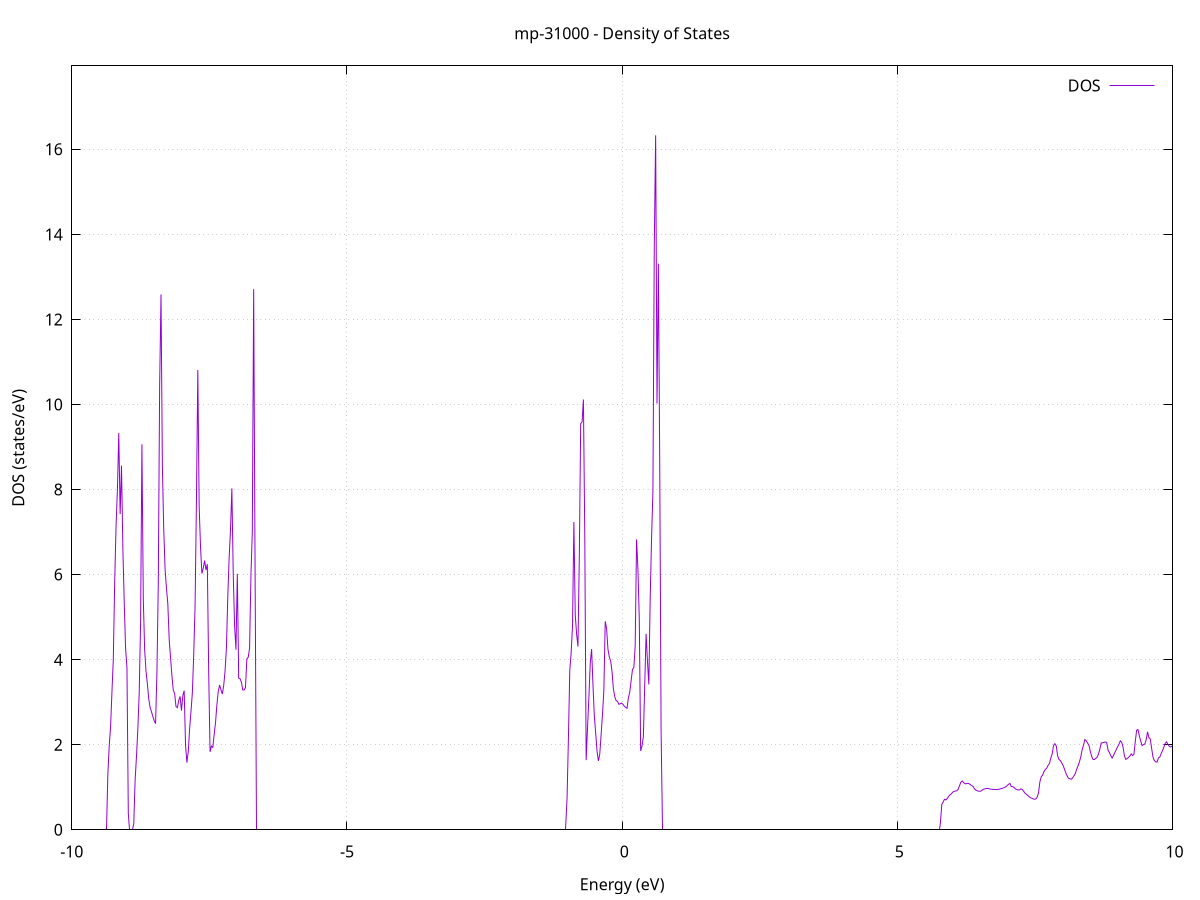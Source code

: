 set title 'mp-31000 - Density of States'
set xlabel 'Energy (eV)'
set ylabel 'DOS (states/eV)'
set grid
set xrange [-10:10]
set yrange [0:17.963]
set xzeroaxis lt -1
set terminal png size 800,600
set output 'mp-31000_dos_gnuplot.png'
plot '-' using 1:2 with lines title 'DOS'
-29.324900 0.000000
-29.300100 0.000000
-29.275300 0.000000
-29.250600 0.000000
-29.225800 0.000000
-29.201100 0.000000
-29.176300 0.000000
-29.151500 0.000000
-29.126800 0.000000
-29.102000 0.000000
-29.077300 0.000000
-29.052500 0.000000
-29.027700 0.000000
-29.003000 0.000000
-28.978200 0.000000
-28.953500 0.000000
-28.928700 0.000000
-28.904000 0.000000
-28.879200 0.000000
-28.854400 0.000000
-28.829700 0.000000
-28.804900 0.000000
-28.780200 0.000000
-28.755400 0.000000
-28.730600 0.000000
-28.705900 0.000000
-28.681100 0.000000
-28.656400 0.000000
-28.631600 0.000000
-28.606800 0.000000
-28.582100 0.000000
-28.557300 0.000000
-28.532600 0.000000
-28.507800 0.000000
-28.483100 0.000000
-28.458300 0.000000
-28.433500 0.000000
-28.408800 0.000000
-28.384000 0.000000
-28.359300 0.000000
-28.334500 0.000000
-28.309700 0.000000
-28.285000 0.000000
-28.260200 0.000000
-28.235500 0.000000
-28.210700 0.000000
-28.185900 0.000000
-28.161200 0.000000
-28.136400 0.000000
-28.111700 0.000000
-28.086900 0.000000
-28.062100 0.000000
-28.037400 0.000000
-28.012600 0.000000
-27.987900 0.000000
-27.963100 0.000000
-27.938400 0.000000
-27.913600 0.000000
-27.888800 0.000000
-27.864100 0.000000
-27.839300 0.000000
-27.814600 0.000000
-27.789800 0.000000
-27.765000 0.000000
-27.740300 0.000000
-27.715500 0.000000
-27.690800 0.000000
-27.666000 0.000000
-27.641200 0.000000
-27.616500 0.000000
-27.591700 0.000000
-27.567000 0.000000
-27.542200 0.000000
-27.517500 0.000000
-27.492700 0.000000
-27.467900 0.000000
-27.443200 0.000000
-27.418400 0.000000
-27.393700 0.000000
-27.368900 0.000000
-27.344100 0.000000
-27.319400 0.000000
-27.294600 0.000000
-27.269900 0.000000
-27.245100 0.000000
-27.220300 0.000000
-27.195600 0.000000
-27.170800 0.000000
-27.146100 0.000000
-27.121300 0.000000
-27.096600 0.000000
-27.071800 1.237900
-27.047000 14.525300
-27.022300 25.174300
-26.997500 28.313300
-26.972800 0.000000
-26.948000 0.000000
-26.923200 0.000000
-26.898500 0.000000
-26.873700 0.000000
-26.849000 0.000000
-26.824200 0.000000
-26.799400 15.609600
-26.774700 26.383200
-26.749900 62.583700
-26.725200 0.000000
-26.700400 0.000000
-26.675700 0.000000
-26.650900 0.000000
-26.626100 0.000000
-26.601400 0.000000
-26.576600 0.000000
-26.551900 0.000000
-26.527100 0.000000
-26.502300 0.000000
-26.477600 0.000000
-26.452800 0.000000
-26.428100 0.000000
-26.403300 0.000000
-26.378500 0.000000
-26.353800 0.000000
-26.329000 0.000000
-26.304300 0.000000
-26.279500 0.000000
-26.254700 0.000000
-26.230000 0.000000
-26.205200 0.000000
-26.180500 0.000000
-26.155700 0.000000
-26.131000 0.000000
-26.106200 0.000000
-26.081400 0.000000
-26.056700 0.000000
-26.031900 0.000000
-26.007200 0.000000
-25.982400 0.000000
-25.957600 0.000000
-25.932900 0.000000
-25.908100 0.000000
-25.883400 0.000000
-25.858600 0.000000
-25.833800 0.000000
-25.809100 0.000000
-25.784300 0.000000
-25.759600 0.000000
-25.734800 0.000000
-25.710100 0.000000
-25.685300 0.000000
-25.660500 0.000000
-25.635800 0.000000
-25.611000 0.000000
-25.586300 0.000000
-25.561500 0.000000
-25.536700 0.000000
-25.512000 0.000000
-25.487200 0.000000
-25.462500 0.000000
-25.437700 0.000000
-25.412900 0.000000
-25.388200 0.000000
-25.363400 0.000000
-25.338700 0.000000
-25.313900 0.000000
-25.289200 0.000000
-25.264400 0.000000
-25.239600 0.000000
-25.214900 0.000000
-25.190100 0.000000
-25.165400 0.000000
-25.140600 0.000000
-25.115800 0.000000
-25.091100 0.000000
-25.066300 0.000000
-25.041600 0.000000
-25.016800 0.000000
-24.992000 0.000000
-24.967300 0.000000
-24.942500 0.000000
-24.917800 0.000000
-24.893000 0.000000
-24.868300 0.000000
-24.843500 0.000000
-24.818700 0.000000
-24.794000 0.000000
-24.769200 0.000000
-24.744500 0.000000
-24.719700 0.000000
-24.694900 0.000000
-24.670200 0.000000
-24.645400 0.000000
-24.620700 0.000000
-24.595900 0.000000
-24.571100 0.000000
-24.546400 0.000000
-24.521600 0.000000
-24.496900 0.000000
-24.472100 0.000000
-24.447300 0.000000
-24.422600 0.000000
-24.397800 0.000000
-24.373100 0.000000
-24.348300 0.000000
-24.323600 0.000000
-24.298800 0.000000
-24.274000 0.000000
-24.249300 0.000000
-24.224500 0.000000
-24.199800 0.000000
-24.175000 0.000000
-24.150200 0.000000
-24.125500 0.000000
-24.100700 0.000000
-24.076000 0.000000
-24.051200 0.000000
-24.026400 0.000000
-24.001700 0.000000
-23.976900 0.000000
-23.952200 0.000000
-23.927400 0.000000
-23.902700 0.000000
-23.877900 0.000000
-23.853100 0.000000
-23.828400 0.000000
-23.803600 0.000000
-23.778900 0.000000
-23.754100 0.000000
-23.729300 0.000000
-23.704600 0.000000
-23.679800 0.000000
-23.655100 0.000000
-23.630300 0.000000
-23.605500 0.000000
-23.580800 0.000000
-23.556000 0.000000
-23.531300 0.000000
-23.506500 0.000000
-23.481800 0.000000
-23.457000 0.000000
-23.432200 0.000000
-23.407500 0.000000
-23.382700 0.000000
-23.358000 0.000000
-23.333200 0.000000
-23.308400 0.000000
-23.283700 0.000000
-23.258900 0.000000
-23.234200 0.000000
-23.209400 0.000000
-23.184600 0.000000
-23.159900 0.000000
-23.135100 0.000000
-23.110400 0.000000
-23.085600 0.000000
-23.060900 0.000000
-23.036100 0.000000
-23.011300 0.000000
-22.986600 0.000000
-22.961800 0.000000
-22.937100 0.000000
-22.912300 0.000000
-22.887500 0.000000
-22.862800 0.000000
-22.838000 0.000000
-22.813300 0.000000
-22.788500 0.000000
-22.763700 0.000000
-22.739000 0.000000
-22.714200 0.000000
-22.689500 0.000000
-22.664700 0.000000
-22.640000 0.000000
-22.615200 0.000000
-22.590400 0.000000
-22.565700 0.000000
-22.540900 0.000000
-22.516200 0.000000
-22.491400 0.000000
-22.466600 0.000000
-22.441900 0.000000
-22.417100 0.000000
-22.392400 0.000000
-22.367600 0.000000
-22.342800 0.000000
-22.318100 0.000000
-22.293300 0.000000
-22.268600 0.000000
-22.243800 0.000000
-22.219000 0.000000
-22.194300 0.000000
-22.169500 0.000000
-22.144800 0.000000
-22.120000 0.000000
-22.095300 0.000000
-22.070500 0.000000
-22.045700 0.000000
-22.021000 0.000000
-21.996200 0.000000
-21.971500 0.000000
-21.946700 0.000000
-21.921900 0.000000
-21.897200 0.000000
-21.872400 0.000000
-21.847700 0.000000
-21.822900 0.000000
-21.798100 0.000000
-21.773400 0.000000
-21.748600 0.000000
-21.723900 0.000000
-21.699100 0.000000
-21.674400 0.000000
-21.649600 0.000000
-21.624800 0.000000
-21.600100 0.000000
-21.575300 0.000000
-21.550600 0.000000
-21.525800 0.000000
-21.501000 0.000000
-21.476300 0.000000
-21.451500 0.000000
-21.426800 0.000000
-21.402000 0.000000
-21.377200 0.000000
-21.352500 0.000000
-21.327700 0.000000
-21.303000 0.000000
-21.278200 0.000000
-21.253500 0.000000
-21.228700 0.000000
-21.203900 0.000000
-21.179200 0.000000
-21.154400 0.000000
-21.129700 0.000000
-21.104900 0.000000
-21.080100 0.000000
-21.055400 0.000000
-21.030600 0.000000
-21.005900 0.000000
-20.981100 0.000000
-20.956300 0.000000
-20.931600 0.000000
-20.906800 0.000000
-20.882100 0.000000
-20.857300 0.000000
-20.832600 0.000000
-20.807800 0.000000
-20.783000 0.000000
-20.758300 0.000000
-20.733500 0.000000
-20.708800 0.000000
-20.684000 0.000000
-20.659200 0.000000
-20.634500 0.000000
-20.609700 0.000000
-20.585000 0.000000
-20.560200 0.000000
-20.535400 0.000000
-20.510700 0.000000
-20.485900 0.000000
-20.461200 0.000000
-20.436400 0.000000
-20.411600 0.000000
-20.386900 0.000000
-20.362100 0.000000
-20.337400 0.000000
-20.312600 0.000000
-20.287900 0.000000
-20.263100 0.000000
-20.238300 0.000000
-20.213600 0.000000
-20.188800 0.000000
-20.164100 0.000000
-20.139300 0.000000
-20.114500 0.000000
-20.089800 0.000000
-20.065000 0.000000
-20.040300 0.000000
-20.015500 0.000000
-19.990700 0.000000
-19.966000 0.000000
-19.941200 0.000000
-19.916500 0.000000
-19.891700 0.000000
-19.867000 0.000000
-19.842200 0.000000
-19.817400 0.000000
-19.792700 0.000000
-19.767900 0.000000
-19.743200 0.000000
-19.718400 0.000000
-19.693600 0.000000
-19.668900 0.000000
-19.644100 0.000000
-19.619400 0.000000
-19.594600 0.000000
-19.569800 0.000000
-19.545100 0.000000
-19.520300 0.000000
-19.495600 0.000000
-19.470800 0.000000
-19.446100 0.000000
-19.421300 0.000000
-19.396500 0.000000
-19.371800 0.000000
-19.347000 0.000000
-19.322300 0.000000
-19.297500 0.000000
-19.272700 0.000000
-19.248000 0.000000
-19.223200 0.000000
-19.198500 0.000000
-19.173700 0.000000
-19.148900 0.000000
-19.124200 0.000000
-19.099400 0.000000
-19.074700 0.000000
-19.049900 0.000000
-19.025200 0.000000
-19.000400 0.000000
-18.975600 0.000000
-18.950900 0.000000
-18.926100 0.000000
-18.901400 0.000000
-18.876600 0.000000
-18.851800 0.000000
-18.827100 0.000000
-18.802300 0.000000
-18.777600 0.000000
-18.752800 0.000000
-18.728000 0.000000
-18.703300 0.000000
-18.678500 0.000000
-18.653800 0.000000
-18.629000 0.000000
-18.604300 0.000000
-18.579500 0.000000
-18.554700 0.000000
-18.530000 0.000000
-18.505200 0.000000
-18.480500 0.000000
-18.455700 0.000000
-18.430900 0.000000
-18.406200 0.000000
-18.381400 0.000000
-18.356700 0.000000
-18.331900 0.000000
-18.307100 0.000000
-18.282400 0.000000
-18.257600 0.000000
-18.232900 0.000000
-18.208100 0.000000
-18.183300 0.000000
-18.158600 0.000000
-18.133800 0.000000
-18.109100 0.000000
-18.084300 0.000000
-18.059600 0.000000
-18.034800 0.000000
-18.010000 0.000000
-17.985300 0.000000
-17.960500 0.000000
-17.935800 0.000000
-17.911000 0.000000
-17.886200 0.000000
-17.861500 0.000000
-17.836700 0.000000
-17.812000 0.000000
-17.787200 0.000000
-17.762400 0.000000
-17.737700 0.000000
-17.712900 0.000000
-17.688200 0.000000
-17.663400 0.000000
-17.638700 0.000000
-17.613900 0.000000
-17.589100 0.000000
-17.564400 0.000000
-17.539600 0.000000
-17.514900 0.000000
-17.490100 0.000000
-17.465300 0.000000
-17.440600 0.000000
-17.415800 0.000000
-17.391100 0.000000
-17.366300 0.000000
-17.341500 0.000000
-17.316800 0.000000
-17.292000 0.000000
-17.267300 0.000000
-17.242500 0.000000
-17.217800 0.000000
-17.193000 0.000000
-17.168200 0.000000
-17.143500 0.000000
-17.118700 0.000000
-17.094000 0.000000
-17.069200 0.000000
-17.044400 0.000000
-17.019700 0.000000
-16.994900 0.000000
-16.970200 0.000000
-16.945400 0.000000
-16.920600 0.000000
-16.895900 0.000000
-16.871100 0.000000
-16.846400 0.000000
-16.821600 0.000000
-16.796900 0.000000
-16.772100 0.000000
-16.747300 0.000000
-16.722600 0.000000
-16.697800 0.000000
-16.673100 0.000000
-16.648300 0.000000
-16.623500 0.000000
-16.598800 0.000000
-16.574000 0.000000
-16.549300 0.000000
-16.524500 0.000000
-16.499700 0.000000
-16.475000 0.000000
-16.450200 0.000000
-16.425500 0.000000
-16.400700 0.000000
-16.375900 0.000000
-16.351200 0.000000
-16.326400 0.000000
-16.301700 0.000000
-16.276900 0.000000
-16.252200 0.000000
-16.227400 0.000000
-16.202600 0.000000
-16.177900 0.000000
-16.153100 0.000000
-16.128400 0.000000
-16.103600 0.000000
-16.078800 0.000000
-16.054100 0.000000
-16.029300 0.000000
-16.004600 0.000000
-15.979800 0.000000
-15.955000 0.000000
-15.930300 0.000000
-15.905500 0.000000
-15.880800 0.000000
-15.856000 0.000000
-15.831300 0.000000
-15.806500 0.000000
-15.781700 0.000000
-15.757000 0.000000
-15.732200 0.000000
-15.707500 0.000000
-15.682700 0.000000
-15.657900 0.000000
-15.633200 0.000000
-15.608400 0.000000
-15.583700 0.000000
-15.558900 0.000000
-15.534100 0.000000
-15.509400 0.000000
-15.484600 0.000000
-15.459900 0.000000
-15.435100 0.000000
-15.410400 0.000000
-15.385600 0.000000
-15.360800 0.000000
-15.336100 0.000000
-15.311300 0.000000
-15.286600 0.000000
-15.261800 0.000000
-15.237000 0.000000
-15.212300 0.000000
-15.187500 0.000000
-15.162800 0.000000
-15.138000 0.000000
-15.113200 0.000000
-15.088500 0.000000
-15.063700 0.000000
-15.039000 0.000000
-15.014200 0.000000
-14.989500 0.000000
-14.964700 0.000000
-14.939900 0.000000
-14.915200 0.000000
-14.890400 0.000000
-14.865700 0.000000
-14.840900 0.000000
-14.816100 0.000000
-14.791400 0.000000
-14.766600 0.000000
-14.741900 0.000000
-14.717100 0.000000
-14.692300 0.000000
-14.667600 0.000000
-14.642800 0.000000
-14.618100 0.000000
-14.593300 0.000000
-14.568500 0.000000
-14.543800 0.000000
-14.519000 0.000000
-14.494300 0.000000
-14.469500 0.000000
-14.444800 0.000000
-14.420000 0.000000
-14.395200 0.000000
-14.370500 0.000000
-14.345700 0.000000
-14.321000 0.000000
-14.296200 0.000000
-14.271400 0.000000
-14.246700 0.000000
-14.221900 0.000000
-14.197200 0.000000
-14.172400 0.000000
-14.147600 0.000000
-14.122900 0.000000
-14.098100 0.000000
-14.073400 0.000000
-14.048600 0.000000
-14.023900 0.000000
-13.999100 0.000000
-13.974300 0.000000
-13.949600 0.000000
-13.924800 0.000000
-13.900100 0.000000
-13.875300 0.000000
-13.850500 0.000000
-13.825800 0.000000
-13.801000 0.000000
-13.776300 0.000000
-13.751500 0.000000
-13.726700 0.000000
-13.702000 0.000000
-13.677200 0.000000
-13.652500 0.000000
-13.627700 0.000000
-13.603000 0.000000
-13.578200 0.000000
-13.553400 0.000000
-13.528700 0.000000
-13.503900 0.000000
-13.479200 0.000000
-13.454400 0.000000
-13.429600 0.000000
-13.404900 0.000000
-13.380100 0.000000
-13.355400 0.000000
-13.330600 0.000000
-13.305800 0.000000
-13.281100 0.000000
-13.256300 0.000000
-13.231600 0.000000
-13.206800 0.000000
-13.182100 0.000000
-13.157300 0.000000
-13.132500 0.000000
-13.107800 0.000000
-13.083000 0.000000
-13.058300 0.000000
-13.033500 0.000000
-13.008700 0.000000
-12.984000 0.000000
-12.959200 8.820800
-12.934500 6.824900
-12.909700 4.697000
-12.884900 4.103000
-12.860200 3.813300
-12.835400 3.583800
-12.810700 3.408800
-12.785900 3.457100
-12.761200 3.582400
-12.736400 3.903400
-12.711600 4.560500
-12.686900 4.224100
-12.662100 3.280300
-12.637400 2.891200
-12.612600 2.601700
-12.587800 2.445700
-12.563100 1.671800
-12.538300 1.970600
-12.513600 7.490400
-12.488800 13.291400
-12.464000 7.066600
-12.439300 6.240300
-12.414500 5.661000
-12.389800 4.815100
-12.365000 3.660600
-12.340200 3.519600
-12.315500 3.474700
-12.290700 3.569800
-12.266000 3.752000
-12.241200 4.112900
-12.216500 5.186100
-12.191700 5.204500
-12.166900 4.072400
-12.142200 3.550200
-12.117400 3.436700
-12.092700 3.002700
-12.067900 2.199600
-12.043100 0.536200
-12.018400 0.000000
-11.993600 0.000000
-11.968900 0.000000
-11.944100 0.000000
-11.919300 0.000000
-11.894600 0.000000
-11.869800 0.000000
-11.845100 0.000000
-11.820300 0.000000
-11.795600 0.000000
-11.770800 0.000000
-11.746000 0.000000
-11.721300 0.000000
-11.696500 0.000000
-11.671800 0.000000
-11.647000 0.000000
-11.622200 0.000000
-11.597500 0.000000
-11.572700 0.000000
-11.548000 0.000000
-11.523200 0.000000
-11.498400 0.000000
-11.473700 0.000000
-11.448900 0.000000
-11.424200 0.000000
-11.399400 0.000000
-11.374700 0.000000
-11.349900 0.000000
-11.325100 0.000000
-11.300400 0.000000
-11.275600 0.000000
-11.250900 0.000000
-11.226100 0.000000
-11.201300 0.000000
-11.176600 0.000000
-11.151800 0.000000
-11.127100 0.000000
-11.102300 0.000000
-11.077500 0.000000
-11.052800 0.000000
-11.028000 0.000000
-11.003300 0.000000
-10.978500 0.000000
-10.953800 0.000000
-10.929000 0.000000
-10.904200 0.000000
-10.879500 0.000000
-10.854700 0.000000
-10.830000 0.000000
-10.805200 0.000000
-10.780400 0.000000
-10.755700 0.000000
-10.730900 0.000000
-10.706200 0.000000
-10.681400 0.000000
-10.656600 0.000000
-10.631900 0.000000
-10.607100 0.000000
-10.582400 0.000000
-10.557600 0.000000
-10.532800 0.000000
-10.508100 0.000000
-10.483300 0.000000
-10.458600 0.000000
-10.433800 0.000000
-10.409100 0.000000
-10.384300 0.000000
-10.359500 0.000000
-10.334800 0.000000
-10.310000 0.000000
-10.285300 0.000000
-10.260500 0.000000
-10.235700 0.000000
-10.211000 0.000000
-10.186200 0.000000
-10.161500 0.000000
-10.136700 0.000000
-10.111900 0.000000
-10.087200 0.000000
-10.062400 0.000000
-10.037700 0.000000
-10.012900 0.000000
-9.988200 0.000000
-9.963400 0.000000
-9.938600 0.000000
-9.913900 0.000000
-9.889100 0.000000
-9.864400 0.000000
-9.839600 0.000000
-9.814800 0.000000
-9.790100 0.000000
-9.765300 0.000000
-9.740600 0.000000
-9.715800 0.000000
-9.691000 0.000000
-9.666300 0.000000
-9.641500 0.000000
-9.616800 0.000000
-9.592000 0.000000
-9.567300 0.000000
-9.542500 0.000000
-9.517700 0.000000
-9.493000 0.000000
-9.468200 0.000000
-9.443500 0.000000
-9.418700 0.000000
-9.393900 0.000000
-9.369200 0.022000
-9.344400 1.314300
-9.319700 1.975200
-9.294900 2.429400
-9.270100 3.246100
-9.245400 4.025000
-9.220600 5.822100
-9.195900 7.146400
-9.171100 7.989100
-9.146400 9.328500
-9.121600 7.422100
-9.096800 8.561800
-9.072100 6.614300
-9.047300 5.353300
-9.022600 4.266600
-8.997800 3.815000
-8.973000 0.384000
-8.948300 0.000000
-8.923500 0.000000
-8.898800 0.000000
-8.874000 0.145800
-8.849200 1.167300
-8.824500 1.731500
-8.799700 2.375000
-8.775000 3.229400
-8.750200 4.842900
-8.725500 9.065100
-8.700700 5.419800
-8.675900 4.226000
-8.651200 3.726600
-8.626400 3.426000
-8.601700 3.078500
-8.576900 2.873800
-8.552100 2.774500
-8.527400 2.665800
-8.502600 2.565600
-8.477900 2.495800
-8.453100 3.693100
-8.428300 5.806200
-8.403600 10.468000
-8.378800 12.588500
-8.354100 8.552600
-8.329300 7.066400
-8.304500 6.120100
-8.279800 5.677800
-8.255000 5.313400
-8.230300 4.466800
-8.205500 4.046400
-8.180800 3.622900
-8.156000 3.282600
-8.131200 3.207300
-8.106500 2.895700
-8.081700 2.872300
-8.057000 3.040100
-8.032200 3.136600
-8.007400 2.802300
-7.982700 3.153300
-7.957900 3.272300
-7.933200 1.986500
-7.908400 1.580900
-7.883600 1.844500
-7.858900 2.374900
-7.834100 2.782700
-7.809400 3.219400
-7.784600 4.121900
-7.759900 5.270100
-7.735100 7.733300
-7.710300 10.811900
-7.685600 7.595000
-7.660800 6.647200
-7.636100 6.025600
-7.611300 6.150800
-7.586500 6.330800
-7.561800 6.107600
-7.537000 6.244900
-7.512300 3.681100
-7.487500 1.832300
-7.462700 1.967100
-7.438000 1.935400
-7.413200 2.239700
-7.388500 2.516300
-7.363700 2.938400
-7.339000 3.250500
-7.314200 3.404100
-7.289400 3.291400
-7.264700 3.191800
-7.239900 3.393000
-7.215200 3.731300
-7.190400 4.273600
-7.165600 5.475800
-7.140900 6.397900
-7.116100 7.048400
-7.091400 8.028800
-7.066600 6.015900
-7.041800 4.796900
-7.017100 4.234600
-6.992300 6.019100
-6.967600 3.565700
-6.942800 3.553000
-6.918100 3.470600
-6.893300 3.287200
-6.868500 3.288100
-6.843800 3.343500
-6.819000 4.021000
-6.794300 4.055900
-6.769500 4.274100
-6.744700 5.987700
-6.720000 7.003500
-6.695200 12.713200
-6.670500 6.342900
-6.645700 0.000000
-6.620900 0.000000
-6.596200 0.000000
-6.571400 0.000000
-6.546700 0.000000
-6.521900 0.000000
-6.497100 0.000000
-6.472400 0.000000
-6.447600 0.000000
-6.422900 0.000000
-6.398100 0.000000
-6.373400 0.000000
-6.348600 0.000000
-6.323800 0.000000
-6.299100 0.000000
-6.274300 0.000000
-6.249600 0.000000
-6.224800 0.000000
-6.200000 0.000000
-6.175300 0.000000
-6.150500 0.000000
-6.125800 0.000000
-6.101000 0.000000
-6.076200 0.000000
-6.051500 0.000000
-6.026700 0.000000
-6.002000 0.000000
-5.977200 0.000000
-5.952500 0.000000
-5.927700 0.000000
-5.902900 0.000000
-5.878200 0.000000
-5.853400 0.000000
-5.828700 0.000000
-5.803900 0.000000
-5.779100 0.000000
-5.754400 0.000000
-5.729600 0.000000
-5.704900 0.000000
-5.680100 0.000000
-5.655300 0.000000
-5.630600 0.000000
-5.605800 0.000000
-5.581100 0.000000
-5.556300 0.000000
-5.531600 0.000000
-5.506800 0.000000
-5.482000 0.000000
-5.457300 0.000000
-5.432500 0.000000
-5.407800 0.000000
-5.383000 0.000000
-5.358200 0.000000
-5.333500 0.000000
-5.308700 0.000000
-5.284000 0.000000
-5.259200 0.000000
-5.234400 0.000000
-5.209700 0.000000
-5.184900 0.000000
-5.160200 0.000000
-5.135400 0.000000
-5.110700 0.000000
-5.085900 0.000000
-5.061100 0.000000
-5.036400 0.000000
-5.011600 0.000000
-4.986900 0.000000
-4.962100 0.000000
-4.937300 0.000000
-4.912600 0.000000
-4.887800 0.000000
-4.863100 0.000000
-4.838300 0.000000
-4.813500 0.000000
-4.788800 0.000000
-4.764000 0.000000
-4.739300 0.000000
-4.714500 0.000000
-4.689800 0.000000
-4.665000 0.000000
-4.640200 0.000000
-4.615500 0.000000
-4.590700 0.000000
-4.566000 0.000000
-4.541200 0.000000
-4.516400 0.000000
-4.491700 0.000000
-4.466900 0.000000
-4.442200 0.000000
-4.417400 0.000000
-4.392600 0.000000
-4.367900 0.000000
-4.343100 0.000000
-4.318400 0.000000
-4.293600 0.000000
-4.268800 0.000000
-4.244100 0.000000
-4.219300 0.000000
-4.194600 0.000000
-4.169800 0.000000
-4.145100 0.000000
-4.120300 0.000000
-4.095500 0.000000
-4.070800 0.000000
-4.046000 0.000000
-4.021300 0.000000
-3.996500 0.000000
-3.971700 0.000000
-3.947000 0.000000
-3.922200 0.000000
-3.897500 0.000000
-3.872700 0.000000
-3.847900 0.000000
-3.823200 0.000000
-3.798400 0.000000
-3.773700 0.000000
-3.748900 0.000000
-3.724200 0.000000
-3.699400 0.000000
-3.674600 0.000000
-3.649900 0.000000
-3.625100 0.000000
-3.600400 0.000000
-3.575600 0.000000
-3.550800 0.000000
-3.526100 0.000000
-3.501300 0.000000
-3.476600 0.000000
-3.451800 0.000000
-3.427000 0.000000
-3.402300 0.000000
-3.377500 0.000000
-3.352800 0.000000
-3.328000 0.000000
-3.303300 0.000000
-3.278500 0.000000
-3.253700 0.000000
-3.229000 0.000000
-3.204200 0.000000
-3.179500 0.000000
-3.154700 0.000000
-3.129900 0.000000
-3.105200 0.000000
-3.080400 0.000000
-3.055700 0.000000
-3.030900 0.000000
-3.006100 0.000000
-2.981400 0.000000
-2.956600 0.000000
-2.931900 0.000000
-2.907100 0.000000
-2.882400 0.000000
-2.857600 0.000000
-2.832800 0.000000
-2.808100 0.000000
-2.783300 0.000000
-2.758600 0.000000
-2.733800 0.000000
-2.709000 0.000000
-2.684300 0.000000
-2.659500 0.000000
-2.634800 0.000000
-2.610000 0.000000
-2.585200 0.000000
-2.560500 0.000000
-2.535700 0.000000
-2.511000 0.000000
-2.486200 0.000000
-2.461400 0.000000
-2.436700 0.000000
-2.411900 0.000000
-2.387200 0.000000
-2.362400 0.000000
-2.337700 0.000000
-2.312900 0.000000
-2.288100 0.000000
-2.263400 0.000000
-2.238600 0.000000
-2.213900 0.000000
-2.189100 0.000000
-2.164300 0.000000
-2.139600 0.000000
-2.114800 0.000000
-2.090100 0.000000
-2.065300 0.000000
-2.040500 0.000000
-2.015800 0.000000
-1.991000 0.000000
-1.966300 0.000000
-1.941500 0.000000
-1.916800 0.000000
-1.892000 0.000000
-1.867200 0.000000
-1.842500 0.000000
-1.817700 0.000000
-1.793000 0.000000
-1.768200 0.000000
-1.743400 0.000000
-1.718700 0.000000
-1.693900 0.000000
-1.669200 0.000000
-1.644400 0.000000
-1.619600 0.000000
-1.594900 0.000000
-1.570100 0.000000
-1.545400 0.000000
-1.520600 0.000000
-1.495900 0.000000
-1.471100 0.000000
-1.446300 0.000000
-1.421600 0.000000
-1.396800 0.000000
-1.372100 0.000000
-1.347300 0.000000
-1.322500 0.000000
-1.297800 0.000000
-1.273000 0.000000
-1.248300 0.000000
-1.223500 0.000000
-1.198700 0.000000
-1.174000 0.000000
-1.149200 0.000000
-1.124500 0.000000
-1.099700 0.000000
-1.075000 0.000000
-1.050200 0.000000
-1.025400 0.000000
-1.000700 0.750500
-0.975900 2.172000
-0.951200 3.761600
-0.926400 4.162500
-0.901600 4.797900
-0.876900 7.237900
-0.852100 5.051800
-0.827400 4.602700
-0.802600 4.309700
-0.777800 6.472100
-0.753100 9.551600
-0.728300 9.588000
-0.703600 10.117400
-0.678800 6.884100
-0.654000 1.637800
-0.629300 2.392900
-0.604500 3.107500
-0.579800 3.908700
-0.555000 4.250300
-0.530300 3.410800
-0.505500 2.683100
-0.480700 2.275800
-0.456000 1.843400
-0.431200 1.617200
-0.406500 1.780700
-0.381700 2.244600
-0.356900 2.719400
-0.332200 3.281100
-0.307400 4.902300
-0.282700 4.727400
-0.257900 4.245700
-0.233100 4.061000
-0.208400 3.968200
-0.183600 3.716200
-0.158900 3.313000
-0.134100 3.126600
-0.109400 3.039200
-0.084600 3.018000
-0.059800 2.950400
-0.035100 2.963600
-0.010300 2.977300
0.014400 2.951500
0.039200 2.907500
0.064000 2.879700
0.088700 2.856300
0.113500 3.103900
0.138200 3.239000
0.163000 3.501800
0.187800 3.770700
0.212500 3.817000
0.237300 4.332000
0.262000 6.825500
0.286800 6.124300
0.311500 4.953800
0.336300 1.853400
0.361100 1.972300
0.385800 2.193000
0.410600 3.424900
0.435300 4.607800
0.460100 3.964400
0.484900 3.417500
0.509600 5.441000
0.534400 6.850700
0.559100 7.949800
0.583900 13.722600
0.608700 16.330400
0.633400 10.023000
0.658200 13.312100
0.682900 8.653100
0.707700 2.322000
0.732400 0.000000
0.757200 0.000000
0.782000 0.000000
0.806700 0.000000
0.831500 0.000000
0.856200 0.000000
0.881000 0.000000
0.905800 0.000000
0.930500 0.000000
0.955300 0.000000
0.980000 0.000000
1.004800 0.000000
1.029600 0.000000
1.054300 0.000000
1.079100 0.000000
1.103800 0.000000
1.128600 0.000000
1.153300 0.000000
1.178100 0.000000
1.202900 0.000000
1.227600 0.000000
1.252400 0.000000
1.277100 0.000000
1.301900 0.000000
1.326700 0.000000
1.351400 0.000000
1.376200 0.000000
1.400900 0.000000
1.425700 0.000000
1.450500 0.000000
1.475200 0.000000
1.500000 0.000000
1.524700 0.000000
1.549500 0.000000
1.574300 0.000000
1.599000 0.000000
1.623800 0.000000
1.648500 0.000000
1.673300 0.000000
1.698000 0.000000
1.722800 0.000000
1.747600 0.000000
1.772300 0.000000
1.797100 0.000000
1.821800 0.000000
1.846600 0.000000
1.871400 0.000000
1.896100 0.000000
1.920900 0.000000
1.945600 0.000000
1.970400 0.000000
1.995200 0.000000
2.019900 0.000000
2.044700 0.000000
2.069400 0.000000
2.094200 0.000000
2.118900 0.000000
2.143700 0.000000
2.168500 0.000000
2.193200 0.000000
2.218000 0.000000
2.242700 0.000000
2.267500 0.000000
2.292300 0.000000
2.317000 0.000000
2.341800 0.000000
2.366500 0.000000
2.391300 0.000000
2.416100 0.000000
2.440800 0.000000
2.465600 0.000000
2.490300 0.000000
2.515100 0.000000
2.539800 0.000000
2.564600 0.000000
2.589400 0.000000
2.614100 0.000000
2.638900 0.000000
2.663600 0.000000
2.688400 0.000000
2.713200 0.000000
2.737900 0.000000
2.762700 0.000000
2.787400 0.000000
2.812200 0.000000
2.837000 0.000000
2.861700 0.000000
2.886500 0.000000
2.911200 0.000000
2.936000 0.000000
2.960700 0.000000
2.985500 0.000000
3.010300 0.000000
3.035000 0.000000
3.059800 0.000000
3.084500 0.000000
3.109300 0.000000
3.134100 0.000000
3.158800 0.000000
3.183600 0.000000
3.208300 0.000000
3.233100 0.000000
3.257900 0.000000
3.282600 0.000000
3.307400 0.000000
3.332100 0.000000
3.356900 0.000000
3.381700 0.000000
3.406400 0.000000
3.431200 0.000000
3.455900 0.000000
3.480700 0.000000
3.505400 0.000000
3.530200 0.000000
3.555000 0.000000
3.579700 0.000000
3.604500 0.000000
3.629200 0.000000
3.654000 0.000000
3.678800 0.000000
3.703500 0.000000
3.728300 0.000000
3.753000 0.000000
3.777800 0.000000
3.802600 0.000000
3.827300 0.000000
3.852100 0.000000
3.876800 0.000000
3.901600 0.000000
3.926300 0.000000
3.951100 0.000000
3.975900 0.000000
4.000600 0.000000
4.025400 0.000000
4.050100 0.000000
4.074900 0.000000
4.099700 0.000000
4.124400 0.000000
4.149200 0.000000
4.173900 0.000000
4.198700 0.000000
4.223500 0.000000
4.248200 0.000000
4.273000 0.000000
4.297700 0.000000
4.322500 0.000000
4.347200 0.000000
4.372000 0.000000
4.396800 0.000000
4.421500 0.000000
4.446300 0.000000
4.471000 0.000000
4.495800 0.000000
4.520600 0.000000
4.545300 0.000000
4.570100 0.000000
4.594800 0.000000
4.619600 0.000000
4.644400 0.000000
4.669100 0.000000
4.693900 0.000000
4.718600 0.000000
4.743400 0.000000
4.768100 0.000000
4.792900 0.000000
4.817700 0.000000
4.842400 0.000000
4.867200 0.000000
4.891900 0.000000
4.916700 0.000000
4.941500 0.000000
4.966200 0.000000
4.991000 0.000000
5.015700 0.000000
5.040500 0.000000
5.065300 0.000000
5.090000 0.000000
5.114800 0.000000
5.139500 0.000000
5.164300 0.000000
5.189000 0.000000
5.213800 0.000000
5.238600 0.000000
5.263300 0.000000
5.288100 0.000000
5.312800 0.000000
5.337600 0.000000
5.362400 0.000000
5.387100 0.000000
5.411900 0.000000
5.436600 0.000000
5.461400 0.000000
5.486200 0.000000
5.510900 0.000000
5.535700 0.000000
5.560400 0.000000
5.585200 0.000000
5.610000 0.000000
5.634700 0.000000
5.659500 0.000000
5.684200 0.000000
5.709000 0.000000
5.733700 0.000000
5.758500 0.000000
5.783300 0.168500
5.808000 0.596800
5.832800 0.655200
5.857500 0.718200
5.882300 0.702100
5.907100 0.734900
5.931800 0.784800
5.956600 0.820000
5.981300 0.842400
6.006100 0.885000
6.030900 0.900600
6.055600 0.910300
6.080400 0.918200
6.105100 0.949400
6.129900 1.036200
6.154600 1.119000
6.179400 1.146100
6.204200 1.110300
6.228900 1.081000
6.253700 1.084400
6.278400 1.092200
6.303200 1.084000
6.328000 1.059800
6.352700 1.038200
6.377500 1.017400
6.402200 0.963000
6.427000 0.932300
6.451800 0.917800
6.476500 0.907800
6.501300 0.905800
6.526000 0.914300
6.550800 0.943500
6.575500 0.957800
6.600300 0.966000
6.625100 0.970800
6.649800 0.969800
6.674600 0.961700
6.699300 0.955000
6.724100 0.951300
6.748900 0.949700
6.773600 0.947600
6.798400 0.945200
6.823100 0.947300
6.847900 0.953200
6.872700 0.961500
6.897400 0.970800
6.922200 0.981100
6.946900 0.993500
6.971700 1.013600
6.996400 1.039900
7.021200 1.068900
7.046000 1.090500
7.070700 1.013800
7.095500 1.014500
7.120200 0.997400
7.145000 0.960800
7.169800 0.947800
7.194500 0.935200
7.219300 0.938300
7.244000 0.962400
7.268800 0.949000
7.293600 0.908900
7.318300 0.862700
7.343100 0.834700
7.367800 0.810600
7.392600 0.778900
7.417400 0.756200
7.442100 0.741500
7.466900 0.727500
7.491600 0.716500
7.516400 0.726100
7.541100 0.766400
7.565900 0.870700
7.590700 1.130100
7.615400 1.249300
7.640200 1.285200
7.664900 1.368700
7.689700 1.419700
7.714500 1.447900
7.739200 1.515500
7.764000 1.553900
7.788700 1.689500
7.813500 1.779300
7.838300 1.979200
7.863000 2.024200
7.887800 1.970700
7.912500 1.739100
7.937300 1.653800
7.962000 1.629600
7.986800 1.571900
8.011600 1.515000
8.036300 1.429300
8.061100 1.337600
8.085800 1.267000
8.110600 1.211300
8.135400 1.199800
8.160100 1.188800
8.184900 1.218000
8.209600 1.270800
8.234400 1.323200
8.259200 1.424700
8.283900 1.504200
8.308700 1.594600
8.333400 1.716400
8.358200 1.882000
8.382900 1.988400
8.407700 2.120900
8.432500 2.094000
8.457200 2.038800
8.482000 1.985900
8.506700 1.844500
8.531500 1.724100
8.556300 1.653900
8.581000 1.650700
8.605800 1.679100
8.630500 1.706800
8.655300 1.778000
8.680100 1.899700
8.704800 2.041000
8.729600 2.046000
8.754300 2.054500
8.779100 2.064800
8.803800 2.055100
8.828600 1.876100
8.853400 1.816000
8.878100 1.744500
8.902900 1.687300
8.927600 1.744600
8.952400 1.817900
8.977200 1.882500
9.001900 1.949700
9.026700 2.008700
9.051400 2.089900
9.076200 2.057800
9.101000 1.946000
9.125700 1.745800
9.150500 1.655200
9.175200 1.671500
9.200000 1.703600
9.224700 1.732700
9.249500 1.783600
9.274300 1.744300
9.299000 1.774400
9.323800 2.076500
9.348500 2.341900
9.373300 2.356800
9.398100 2.204600
9.422800 2.083500
9.447600 1.978500
9.472300 2.005300
9.497100 2.016100
9.521900 2.119100
9.546600 2.303700
9.571400 2.165400
9.596100 2.138300
9.620900 1.916100
9.645700 1.707300
9.670400 1.625500
9.695200 1.598600
9.719900 1.590700
9.744700 1.691400
9.769400 1.710800
9.794200 1.793700
9.819000 1.861800
9.843700 1.948600
9.868500 2.035900
9.893200 2.068600
9.918000 2.005400
9.942800 1.962200
9.967500 1.947900
9.992300 1.963500
10.017000 2.025800
10.041800 2.033200
10.066600 1.998400
10.091300 1.938600
10.116100 1.866800
10.140800 1.791800
10.165600 1.771400
10.190300 1.771300
10.215100 1.697000
10.239900 1.655700
10.264600 1.657100
10.289400 1.651700
10.314100 1.590500
10.338900 1.563400
10.363700 1.535000
10.388400 1.495400
10.413200 1.460200
10.437900 1.410400
10.462700 1.357500
10.487500 1.308500
10.512200 1.283600
10.537000 1.274700
10.561700 1.279300
10.586500 1.299800
10.611200 1.320700
10.636000 1.350100
10.660800 1.388200
10.685500 1.430900
10.710300 1.478200
10.735000 1.543400
10.759800 1.622300
10.784600 1.707600
10.809300 1.792500
10.834100 1.999600
10.858800 2.004800
10.883600 2.012900
10.908400 2.043000
10.933100 2.083900
10.957900 2.110900
10.982600 2.066400
11.007400 2.008700
11.032100 1.973400
11.056900 1.945800
11.081700 1.934600
11.106400 1.923300
11.131200 1.961700
11.155900 1.902600
11.180700 1.855500
11.205500 1.807900
11.230200 1.757300
11.255000 1.715000
11.279700 1.656300
11.304500 1.636800
11.329300 1.633900
11.354000 1.631500
11.378800 1.620400
11.403500 1.624400
11.428300 1.673000
11.453100 1.712200
11.477800 1.730000
11.502600 1.735200
11.527300 1.712200
11.552100 1.713200
11.576800 1.711600
11.601600 1.685500
11.626400 1.678800
11.651100 1.686400
11.675900 1.655300
11.700600 1.669100
11.725400 1.689500
11.750200 1.664000
11.774900 1.599100
11.799700 1.529500
11.824400 1.461700
11.849200 1.409100
11.874000 1.357800
11.898700 1.288400
11.923500 1.148100
11.948200 0.964100
11.973000 0.845700
11.997700 0.823000
12.022500 0.840200
12.047300 0.897100
12.072000 1.014300
12.096800 1.201800
12.121500 1.392500
12.146300 1.564800
12.171100 1.732500
12.195800 1.928300
12.220600 2.085700
12.245300 2.069400
12.270100 2.006500
12.294900 2.003900
12.319600 2.175800
12.344400 2.265400
12.369100 2.199800
12.393900 2.253400
12.418600 2.555200
12.443400 2.562600
12.468200 2.519900
12.492900 2.296100
12.517700 2.080200
12.542400 2.091200
12.567200 2.139000
12.592000 2.279900
12.616700 2.458400
12.641500 2.436800
12.666200 2.370000
12.691000 2.297900
12.715800 2.265500
12.740500 2.286300
12.765300 2.366100
12.790000 2.450600
12.814800 2.421700
12.839500 2.263000
12.864300 2.122400
12.889100 1.960100
12.913800 1.792400
12.938600 1.697600
12.963300 1.779400
12.988100 1.762300
13.012900 1.636500
13.037600 1.540700
13.062400 1.559700
13.087100 1.542200
13.111900 1.507100
13.136700 1.476500
13.161400 1.466200
13.186200 1.472100
13.210900 1.479000
13.235700 1.505000
13.260500 1.579900
13.285200 1.781700
13.310000 1.980300
13.334700 2.102200
13.359500 2.177100
13.384200 2.196000
13.409000 2.294900
13.433800 2.439000
13.458500 2.398600
13.483300 2.394100
13.508000 2.330900
13.532800 2.382400
13.557600 2.418400
13.582300 2.311700
13.607100 2.314700
13.631800 2.354100
13.656600 2.619600
13.681400 2.468600
13.706100 2.388200
13.730900 2.322700
13.755600 2.423700
13.780400 2.374800
13.805100 2.399200
13.829900 2.475300
13.854700 2.445600
13.879400 2.323400
13.904200 2.386600
13.928900 2.327100
13.953700 2.274600
13.978500 2.299400
14.003200 2.405000
14.028000 2.724000
14.052700 3.233100
14.077500 3.882100
14.102300 3.997000
14.127000 3.776300
14.151800 3.192500
14.176500 2.799700
14.201300 2.707800
14.226000 2.724700
14.250800 2.604800
14.275600 2.500500
14.300300 2.480400
14.325100 2.426900
14.349800 2.323900
14.374600 2.236600
14.399400 2.357200
14.424100 2.427800
14.448900 2.464500
14.473600 2.633700
14.498400 2.862800
14.523200 2.922900
14.547900 3.009000
14.572700 2.886600
14.597400 2.765600
14.622200 2.668400
14.646900 2.632500
14.671700 2.710600
14.696500 2.680900
14.721200 2.685500
14.746000 2.713200
14.770700 2.811400
14.795500 2.694000
14.820300 2.303600
14.845000 2.000400
14.869800 1.779900
14.894500 1.523500
14.919300 1.408100
14.944100 1.354000
14.968800 1.388500
14.993600 1.377800
15.018300 1.704600
15.043100 1.775200
15.067800 1.867700
15.092600 1.978300
15.117400 2.213100
15.142100 2.297200
15.166900 2.308400
15.191600 2.400900
15.216400 2.452100
15.241200 2.436600
15.265900 2.426300
15.290700 2.392700
15.315400 2.420100
15.340200 2.514100
15.365000 2.617600
15.389700 2.469400
15.414500 2.424500
15.439200 2.310300
15.464000 2.210100
15.488800 2.133200
15.513500 2.170600
15.538300 2.283800
15.563000 2.360800
15.587800 2.366200
15.612500 2.213900
15.637300 2.149100
15.662100 2.051700
15.686800 1.721700
15.711600 1.698700
15.736300 1.681600
15.761100 1.665100
15.785900 1.672100
15.810600 1.717200
15.835400 1.737200
15.860100 1.852100
15.884900 1.901800
15.909700 1.899900
15.934400 1.865300
15.959200 1.917700
15.983900 1.822700
16.008700 1.797300
16.033400 1.793600
16.058200 1.820400
16.083000 1.908100
16.107700 1.988700
16.132500 2.087700
16.157200 2.194000
16.182000 2.350400
16.206800 2.549700
16.231500 2.485700
16.256300 2.470800
16.281000 2.435900
16.305800 2.391400
16.330600 2.265100
16.355300 2.229200
16.380100 2.199100
16.404800 2.233600
16.429600 2.289100
16.454300 2.302400
16.479100 2.351700
16.503900 2.427300
16.528600 2.414200
16.553400 2.272300
16.578100 2.106900
16.602900 1.965900
16.627700 1.833100
16.652400 1.741500
16.677200 1.643200
16.701900 1.525800
16.726700 1.390000
16.751500 1.265500
16.776200 1.222400
16.801000 1.192700
16.825700 1.162100
16.850500 1.219200
16.875200 1.221000
16.900000 1.174800
16.924800 1.094600
16.949500 0.939800
16.974300 0.782100
16.999000 0.684800
17.023800 0.601700
17.048600 0.533400
17.073300 0.465000
17.098100 0.397200
17.122800 0.346600
17.147600 0.300800
17.172400 0.252500
17.197100 0.193400
17.221900 0.127900
17.246600 0.060500
17.271400 0.031300
17.296200 0.026800
17.320900 0.023200
17.345700 0.019800
17.370400 0.016600
17.395200 0.013700
17.419900 0.011000
17.444700 0.008600
17.469500 0.006500
17.494200 0.004500
17.519000 0.002900
17.543700 0.001500
17.568500 0.000300
17.593300 0.000000
17.618000 0.000000
17.642800 0.000000
17.667500 0.000000
17.692300 0.000000
17.717100 0.000000
17.741800 0.000000
17.766600 0.000000
17.791300 0.000000
17.816100 0.000000
17.840800 0.000000
17.865600 0.000000
17.890400 0.000000
17.915100 0.000000
17.939900 0.000000
17.964600 0.000000
17.989400 0.000000
18.014200 0.000000
18.038900 0.000000
18.063700 0.000000
18.088400 0.000000
18.113200 0.000000
18.138000 0.000000
18.162700 0.000000
18.187500 0.000000
18.212200 0.000000
18.237000 0.000000
18.261700 0.000000
18.286500 0.000000
18.311300 0.000000
18.336000 0.000000
18.360800 0.000000
18.385500 0.000000
18.410300 0.000000
18.435100 0.000000
18.459800 0.000000
18.484600 0.000000
18.509300 0.000000
18.534100 0.000000
18.558900 0.000000
18.583600 0.000000
18.608400 0.000000
18.633100 0.000000
18.657900 0.000000
18.682600 0.000000
18.707400 0.000000
18.732200 0.000000
18.756900 0.000000
18.781700 0.000000
18.806400 0.000000
18.831200 0.000000
18.856000 0.000000
18.880700 0.000000
18.905500 0.000000
18.930200 0.000000
18.955000 0.000000
18.979800 0.000000
19.004500 0.000000
19.029300 0.000000
19.054000 0.000000
19.078800 0.000000
19.103500 0.000000
19.128300 0.000000
19.153100 0.000000
19.177800 0.000000
19.202600 0.000000
19.227300 0.000000
19.252100 0.000000
19.276900 0.000000
19.301600 0.000000
19.326400 0.000000
19.351100 0.000000
19.375900 0.000000
19.400700 0.000000
19.425400 0.000000
19.450200 0.000000
19.474900 0.000000
19.499700 0.000000
19.524500 0.000000
19.549200 0.000000
19.574000 0.000000
19.598700 0.000000
19.623500 0.000000
19.648200 0.000000
19.673000 0.000000
19.697800 0.000000
19.722500 0.000000
19.747300 0.000000
19.772000 0.000000
19.796800 0.000000
19.821600 0.000000
19.846300 0.000000
19.871100 0.000000
19.895800 0.000000
19.920600 0.000000
19.945400 0.000000
19.970100 0.000000
19.994900 0.000000
20.019600 0.000000
20.044400 0.000000
20.069100 0.000000
20.093900 0.000000
20.118700 0.000000
20.143400 0.000000
20.168200 0.000000
20.192900 0.000000
e
